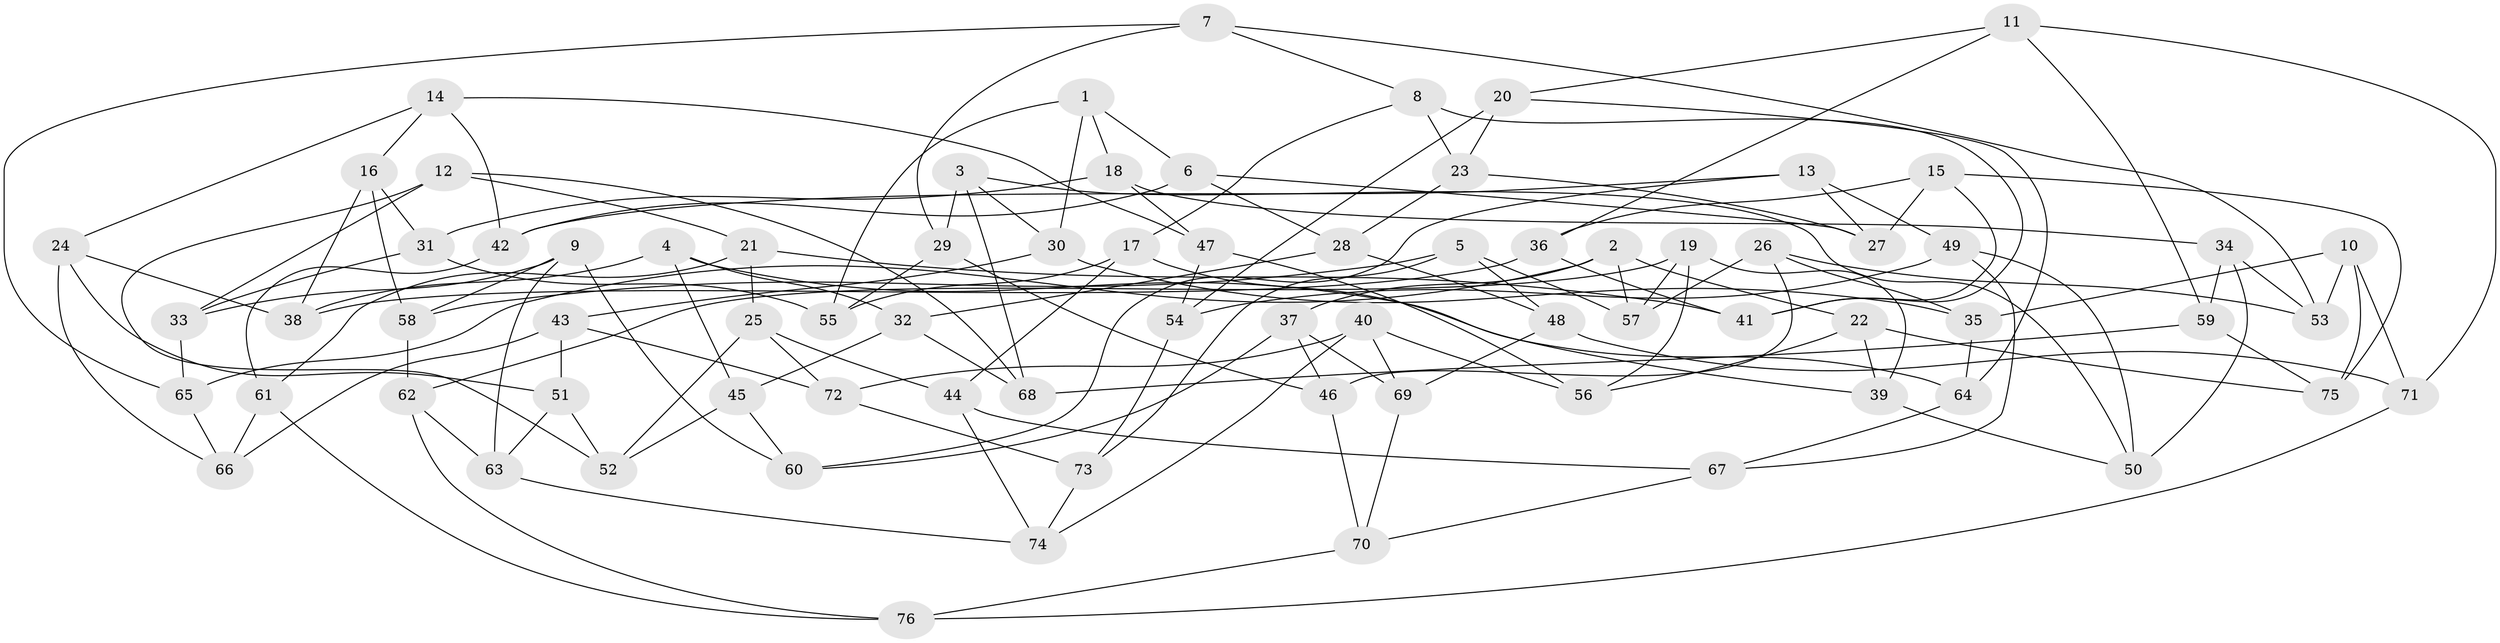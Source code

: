 // Generated by graph-tools (version 1.1) at 2025/02/03/09/25 03:02:57]
// undirected, 76 vertices, 152 edges
graph export_dot {
graph [start="1"]
  node [color=gray90,style=filled];
  1;
  2;
  3;
  4;
  5;
  6;
  7;
  8;
  9;
  10;
  11;
  12;
  13;
  14;
  15;
  16;
  17;
  18;
  19;
  20;
  21;
  22;
  23;
  24;
  25;
  26;
  27;
  28;
  29;
  30;
  31;
  32;
  33;
  34;
  35;
  36;
  37;
  38;
  39;
  40;
  41;
  42;
  43;
  44;
  45;
  46;
  47;
  48;
  49;
  50;
  51;
  52;
  53;
  54;
  55;
  56;
  57;
  58;
  59;
  60;
  61;
  62;
  63;
  64;
  65;
  66;
  67;
  68;
  69;
  70;
  71;
  72;
  73;
  74;
  75;
  76;
  1 -- 18;
  1 -- 55;
  1 -- 6;
  1 -- 30;
  2 -- 57;
  2 -- 37;
  2 -- 22;
  2 -- 65;
  3 -- 68;
  3 -- 29;
  3 -- 50;
  3 -- 30;
  4 -- 64;
  4 -- 32;
  4 -- 38;
  4 -- 45;
  5 -- 58;
  5 -- 57;
  5 -- 48;
  5 -- 73;
  6 -- 42;
  6 -- 28;
  6 -- 27;
  7 -- 65;
  7 -- 29;
  7 -- 53;
  7 -- 8;
  8 -- 23;
  8 -- 17;
  8 -- 41;
  9 -- 33;
  9 -- 60;
  9 -- 58;
  9 -- 63;
  10 -- 35;
  10 -- 75;
  10 -- 53;
  10 -- 71;
  11 -- 59;
  11 -- 20;
  11 -- 71;
  11 -- 36;
  12 -- 33;
  12 -- 68;
  12 -- 21;
  12 -- 52;
  13 -- 60;
  13 -- 27;
  13 -- 42;
  13 -- 49;
  14 -- 42;
  14 -- 24;
  14 -- 47;
  14 -- 16;
  15 -- 36;
  15 -- 27;
  15 -- 75;
  15 -- 41;
  16 -- 38;
  16 -- 58;
  16 -- 31;
  17 -- 55;
  17 -- 44;
  17 -- 39;
  18 -- 34;
  18 -- 47;
  18 -- 31;
  19 -- 39;
  19 -- 62;
  19 -- 56;
  19 -- 57;
  20 -- 54;
  20 -- 64;
  20 -- 23;
  21 -- 41;
  21 -- 61;
  21 -- 25;
  22 -- 39;
  22 -- 56;
  22 -- 75;
  23 -- 28;
  23 -- 27;
  24 -- 66;
  24 -- 51;
  24 -- 38;
  25 -- 52;
  25 -- 44;
  25 -- 72;
  26 -- 35;
  26 -- 57;
  26 -- 46;
  26 -- 53;
  28 -- 48;
  28 -- 32;
  29 -- 46;
  29 -- 55;
  30 -- 43;
  30 -- 35;
  31 -- 33;
  31 -- 55;
  32 -- 45;
  32 -- 68;
  33 -- 65;
  34 -- 59;
  34 -- 53;
  34 -- 50;
  35 -- 64;
  36 -- 38;
  36 -- 41;
  37 -- 46;
  37 -- 60;
  37 -- 69;
  39 -- 50;
  40 -- 69;
  40 -- 74;
  40 -- 56;
  40 -- 72;
  42 -- 61;
  43 -- 72;
  43 -- 66;
  43 -- 51;
  44 -- 74;
  44 -- 67;
  45 -- 52;
  45 -- 60;
  46 -- 70;
  47 -- 54;
  47 -- 56;
  48 -- 71;
  48 -- 69;
  49 -- 67;
  49 -- 50;
  49 -- 54;
  51 -- 52;
  51 -- 63;
  54 -- 73;
  58 -- 62;
  59 -- 75;
  59 -- 68;
  61 -- 66;
  61 -- 76;
  62 -- 63;
  62 -- 76;
  63 -- 74;
  64 -- 67;
  65 -- 66;
  67 -- 70;
  69 -- 70;
  70 -- 76;
  71 -- 76;
  72 -- 73;
  73 -- 74;
}
